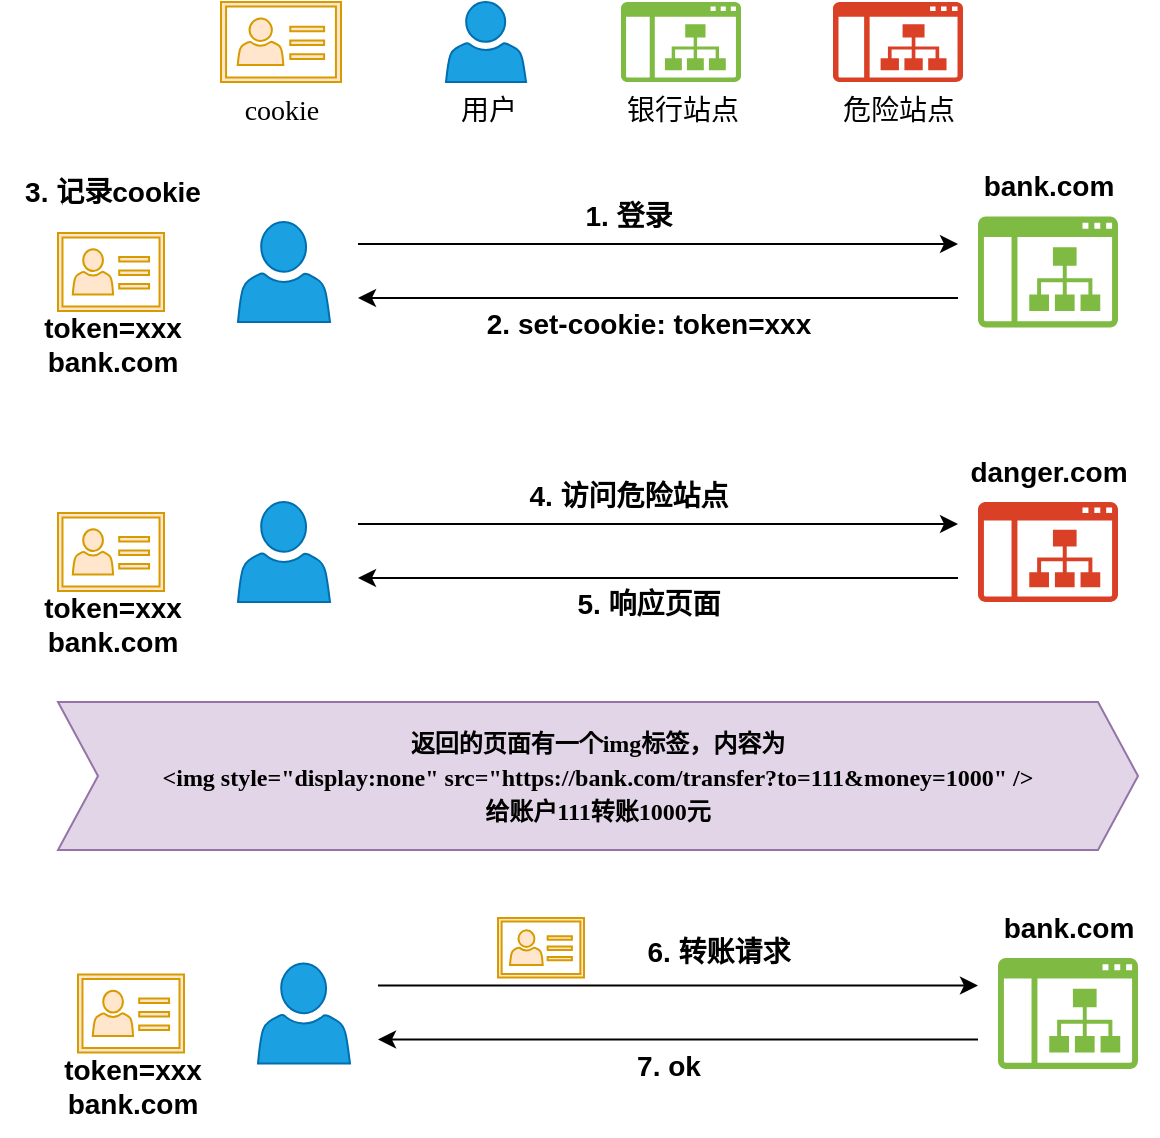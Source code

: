 <mxfile>
    <diagram id="8UWlY60u6DKYHVzvj4e5" name="第 1 页">
        <mxGraphModel dx="889" dy="596" grid="0" gridSize="10" guides="1" tooltips="1" connect="1" arrows="1" fold="1" page="0" pageScale="1" pageWidth="827" pageHeight="1169" math="0" shadow="0">
            <root>
                <mxCell id="0"/>
                <mxCell id="1" parent="0"/>
                <mxCell id="2" value="" style="sketch=0;pointerEvents=1;shadow=0;dashed=0;html=1;strokeColor=#d79b00;fillColor=#ffe6cc;labelPosition=center;verticalLabelPosition=bottom;verticalAlign=top;outlineConnect=0;align=center;shape=mxgraph.office.concepts.contacts;" vertex="1" parent="1">
                    <mxGeometry x="140" y="165.5" width="53" height="39" as="geometry"/>
                </mxCell>
                <mxCell id="8" value="" style="sketch=0;pointerEvents=1;shadow=0;dashed=0;html=1;strokeColor=#006EAF;labelPosition=center;verticalLabelPosition=bottom;verticalAlign=top;outlineConnect=0;align=center;shape=mxgraph.office.users.user;fillColor=#1ba1e2;fontColor=#ffffff;" vertex="1" parent="1">
                    <mxGeometry x="230" y="160" width="46" height="50" as="geometry"/>
                </mxCell>
                <mxCell id="10" value="" style="sketch=0;pointerEvents=1;shadow=0;dashed=0;html=1;strokeColor=none;labelPosition=center;verticalLabelPosition=bottom;verticalAlign=top;outlineConnect=0;align=center;shape=mxgraph.office.sites.subsite;fillColor=#DA4026;" vertex="1" parent="1">
                    <mxGeometry x="600" y="300" width="70" height="50" as="geometry"/>
                </mxCell>
                <mxCell id="12" value="" style="sketch=0;pointerEvents=1;shadow=0;dashed=0;html=1;strokeColor=none;labelPosition=center;verticalLabelPosition=bottom;verticalAlign=top;outlineConnect=0;align=center;shape=mxgraph.office.sites.subsite;fillColor=#7FBA42;" vertex="1" parent="1">
                    <mxGeometry x="600" y="157.25" width="70" height="55.5" as="geometry"/>
                </mxCell>
                <mxCell id="13" value="" style="endArrow=classic;html=1;" edge="1" parent="1">
                    <mxGeometry width="50" height="50" relative="1" as="geometry">
                        <mxPoint x="290" y="171" as="sourcePoint"/>
                        <mxPoint x="590" y="171" as="targetPoint"/>
                    </mxGeometry>
                </mxCell>
                <mxCell id="14" value="" style="endArrow=classic;html=1;" edge="1" parent="1">
                    <mxGeometry width="50" height="50" relative="1" as="geometry">
                        <mxPoint x="590" y="198" as="sourcePoint"/>
                        <mxPoint x="290" y="198" as="targetPoint"/>
                    </mxGeometry>
                </mxCell>
                <mxCell id="15" value="&lt;font style=&quot;font-size: 14px;&quot;&gt;&lt;b&gt;1. 登录&lt;/b&gt;&lt;/font&gt;" style="text;html=1;align=center;verticalAlign=middle;resizable=0;points=[];autosize=1;strokeColor=none;fillColor=none;" vertex="1" parent="1">
                    <mxGeometry x="390" y="141.5" width="70" height="30" as="geometry"/>
                </mxCell>
                <mxCell id="16" value="&lt;font style=&quot;font-size: 14px;&quot;&gt;&lt;b&gt;2. set-cookie: token=xxx&lt;/b&gt;&lt;/font&gt;" style="text;html=1;align=center;verticalAlign=middle;resizable=0;points=[];autosize=1;strokeColor=none;fillColor=none;" vertex="1" parent="1">
                    <mxGeometry x="340" y="196" width="190" height="30" as="geometry"/>
                </mxCell>
                <mxCell id="17" value="&lt;font style=&quot;font-size: 14px;&quot;&gt;&lt;b&gt;3. 记录cookie&lt;/b&gt;&lt;/font&gt;" style="text;html=1;align=center;verticalAlign=middle;resizable=0;points=[];autosize=1;strokeColor=none;fillColor=none;" vertex="1" parent="1">
                    <mxGeometry x="111.5" y="130" width="110" height="30" as="geometry"/>
                </mxCell>
                <mxCell id="19" value="&lt;font style=&quot;font-size: 14px;&quot;&gt;&lt;b&gt;token=xxx&lt;br&gt;bank.com&lt;br&gt;&lt;/b&gt;&lt;/font&gt;" style="text;html=1;align=center;verticalAlign=middle;resizable=0;points=[];autosize=1;strokeColor=none;fillColor=none;" vertex="1" parent="1">
                    <mxGeometry x="121.5" y="196" width="90" height="50" as="geometry"/>
                </mxCell>
                <mxCell id="28" value="" style="sketch=0;pointerEvents=1;shadow=0;dashed=0;html=1;strokeColor=#d79b00;fillColor=#ffe6cc;labelPosition=center;verticalLabelPosition=bottom;verticalAlign=top;outlineConnect=0;align=center;shape=mxgraph.office.concepts.contacts;" vertex="1" parent="1">
                    <mxGeometry x="140" y="305.5" width="53" height="39" as="geometry"/>
                </mxCell>
                <mxCell id="29" value="" style="sketch=0;pointerEvents=1;shadow=0;dashed=0;html=1;strokeColor=#006EAF;labelPosition=center;verticalLabelPosition=bottom;verticalAlign=top;outlineConnect=0;align=center;shape=mxgraph.office.users.user;fillColor=#1ba1e2;fontColor=#ffffff;" vertex="1" parent="1">
                    <mxGeometry x="230" y="300" width="46" height="50" as="geometry"/>
                </mxCell>
                <mxCell id="30" value="" style="endArrow=classic;html=1;" edge="1" parent="1">
                    <mxGeometry width="50" height="50" relative="1" as="geometry">
                        <mxPoint x="290" y="311" as="sourcePoint"/>
                        <mxPoint x="590" y="311" as="targetPoint"/>
                    </mxGeometry>
                </mxCell>
                <mxCell id="31" value="" style="endArrow=classic;html=1;" edge="1" parent="1">
                    <mxGeometry width="50" height="50" relative="1" as="geometry">
                        <mxPoint x="590" y="338" as="sourcePoint"/>
                        <mxPoint x="290" y="338" as="targetPoint"/>
                    </mxGeometry>
                </mxCell>
                <mxCell id="32" value="&lt;font style=&quot;font-size: 14px;&quot;&gt;&lt;b&gt;4. 访问危险站点&lt;/b&gt;&lt;/font&gt;" style="text;html=1;align=center;verticalAlign=middle;resizable=0;points=[];autosize=1;strokeColor=none;fillColor=none;" vertex="1" parent="1">
                    <mxGeometry x="365" y="281.5" width="120" height="30" as="geometry"/>
                </mxCell>
                <mxCell id="33" value="&lt;font style=&quot;font-size: 14px;&quot;&gt;&lt;b&gt;5. 响应页面&lt;/b&gt;&lt;/font&gt;" style="text;html=1;align=center;verticalAlign=middle;resizable=0;points=[];autosize=1;strokeColor=none;fillColor=none;" vertex="1" parent="1">
                    <mxGeometry x="385" y="336" width="100" height="30" as="geometry"/>
                </mxCell>
                <mxCell id="35" value="&lt;font style=&quot;font-size: 14px;&quot;&gt;&lt;b&gt;token=xxx&lt;br&gt;bank.com&lt;br&gt;&lt;/b&gt;&lt;/font&gt;" style="text;html=1;align=center;verticalAlign=middle;resizable=0;points=[];autosize=1;strokeColor=none;fillColor=none;" vertex="1" parent="1">
                    <mxGeometry x="121.5" y="336" width="90" height="50" as="geometry"/>
                </mxCell>
                <mxCell id="36" value="&lt;font style=&quot;font-size: 14px;&quot;&gt;&lt;b&gt;bank.com&lt;/b&gt;&lt;/font&gt;" style="text;html=1;align=center;verticalAlign=middle;resizable=0;points=[];autosize=1;strokeColor=none;fillColor=none;" vertex="1" parent="1">
                    <mxGeometry x="590" y="127.25" width="90" height="30" as="geometry"/>
                </mxCell>
                <mxCell id="37" value="&lt;font style=&quot;font-size: 14px;&quot;&gt;&lt;b&gt;danger.com&lt;/b&gt;&lt;/font&gt;" style="text;html=1;align=center;verticalAlign=middle;resizable=0;points=[];autosize=1;strokeColor=none;fillColor=none;" vertex="1" parent="1">
                    <mxGeometry x="585" y="270" width="100" height="30" as="geometry"/>
                </mxCell>
                <mxCell id="40" value="&lt;b style=&quot;font-size: 12px;&quot;&gt;&lt;font face=&quot;Comic Sans MS&quot;&gt;返回的页面有一个img标签，内容为&lt;br&gt;&amp;lt;img style=&quot;display:none&quot; src=&quot;https://bank.com/transfer?to=111&amp;amp;money=1000&quot; /&amp;gt;&lt;br&gt;给账户111转账1000元&lt;/font&gt;&lt;br&gt;&lt;/b&gt;" style="shape=step;perimeter=stepPerimeter;whiteSpace=wrap;html=1;fixedSize=1;fontSize=14;fillColor=#e1d5e7;strokeColor=#9673a6;" vertex="1" parent="1">
                    <mxGeometry x="140" y="400" width="540" height="74" as="geometry"/>
                </mxCell>
                <mxCell id="61" value="" style="sketch=0;pointerEvents=1;shadow=0;dashed=0;html=1;strokeColor=#d79b00;fillColor=#ffe6cc;labelPosition=center;verticalLabelPosition=bottom;verticalAlign=top;outlineConnect=0;align=center;shape=mxgraph.office.concepts.contacts;" vertex="1" parent="1">
                    <mxGeometry x="150" y="536.25" width="53" height="39" as="geometry"/>
                </mxCell>
                <mxCell id="62" value="" style="sketch=0;pointerEvents=1;shadow=0;dashed=0;html=1;strokeColor=#006EAF;labelPosition=center;verticalLabelPosition=bottom;verticalAlign=top;outlineConnect=0;align=center;shape=mxgraph.office.users.user;fillColor=#1ba1e2;fontColor=#ffffff;" vertex="1" parent="1">
                    <mxGeometry x="240" y="530.75" width="46" height="50" as="geometry"/>
                </mxCell>
                <mxCell id="63" value="" style="sketch=0;pointerEvents=1;shadow=0;dashed=0;html=1;strokeColor=none;labelPosition=center;verticalLabelPosition=bottom;verticalAlign=top;outlineConnect=0;align=center;shape=mxgraph.office.sites.subsite;fillColor=#7FBA42;" vertex="1" parent="1">
                    <mxGeometry x="610" y="528" width="70" height="55.5" as="geometry"/>
                </mxCell>
                <mxCell id="64" value="" style="endArrow=classic;html=1;" edge="1" parent="1">
                    <mxGeometry width="50" height="50" relative="1" as="geometry">
                        <mxPoint x="300" y="541.75" as="sourcePoint"/>
                        <mxPoint x="600" y="541.75" as="targetPoint"/>
                    </mxGeometry>
                </mxCell>
                <mxCell id="65" value="" style="endArrow=classic;html=1;" edge="1" parent="1">
                    <mxGeometry width="50" height="50" relative="1" as="geometry">
                        <mxPoint x="600" y="568.75" as="sourcePoint"/>
                        <mxPoint x="300" y="568.75" as="targetPoint"/>
                    </mxGeometry>
                </mxCell>
                <mxCell id="66" value="&lt;font style=&quot;font-size: 14px;&quot;&gt;&lt;b&gt;6. 转账请求&lt;/b&gt;&lt;/font&gt;" style="text;html=1;align=center;verticalAlign=middle;resizable=0;points=[];autosize=1;strokeColor=none;fillColor=none;" vertex="1" parent="1">
                    <mxGeometry x="420" y="510" width="100" height="30" as="geometry"/>
                </mxCell>
                <mxCell id="67" value="&lt;font style=&quot;font-size: 14px;&quot;&gt;&lt;b&gt;7. ok&lt;/b&gt;&lt;/font&gt;" style="text;html=1;align=center;verticalAlign=middle;resizable=0;points=[];autosize=1;strokeColor=none;fillColor=none;" vertex="1" parent="1">
                    <mxGeometry x="415" y="566.75" width="60" height="30" as="geometry"/>
                </mxCell>
                <mxCell id="69" value="&lt;font style=&quot;font-size: 14px;&quot;&gt;&lt;b&gt;token=xxx&lt;br&gt;bank.com&lt;br&gt;&lt;/b&gt;&lt;/font&gt;" style="text;html=1;align=center;verticalAlign=middle;resizable=0;points=[];autosize=1;strokeColor=none;fillColor=none;" vertex="1" parent="1">
                    <mxGeometry x="131.5" y="566.75" width="90" height="50" as="geometry"/>
                </mxCell>
                <mxCell id="70" value="&lt;font style=&quot;font-size: 14px;&quot;&gt;&lt;b&gt;bank.com&lt;/b&gt;&lt;/font&gt;" style="text;html=1;align=center;verticalAlign=middle;resizable=0;points=[];autosize=1;strokeColor=none;fillColor=none;" vertex="1" parent="1">
                    <mxGeometry x="600" y="498" width="90" height="30" as="geometry"/>
                </mxCell>
                <mxCell id="71" value="" style="sketch=0;pointerEvents=1;shadow=0;dashed=0;html=1;strokeColor=#d79b00;fillColor=#ffe6cc;labelPosition=center;verticalLabelPosition=bottom;verticalAlign=top;outlineConnect=0;align=center;shape=mxgraph.office.concepts.contacts;" vertex="1" parent="1">
                    <mxGeometry x="221.5" y="50" width="60" height="40" as="geometry"/>
                </mxCell>
                <mxCell id="73" value="cookie" style="text;html=1;strokeColor=none;fillColor=none;align=center;verticalAlign=middle;whiteSpace=wrap;rounded=0;fontFamily=Comic Sans MS;fontSize=14;fontColor=#000000;" vertex="1" parent="1">
                    <mxGeometry x="221.5" y="90" width="60" height="30" as="geometry"/>
                </mxCell>
                <mxCell id="74" value="" style="sketch=0;pointerEvents=1;shadow=0;dashed=0;html=1;strokeColor=#006EAF;labelPosition=center;verticalLabelPosition=bottom;verticalAlign=top;outlineConnect=0;align=center;shape=mxgraph.office.users.user;fillColor=#1ba1e2;fontColor=#ffffff;" vertex="1" parent="1">
                    <mxGeometry x="334" y="50" width="40" height="40" as="geometry"/>
                </mxCell>
                <mxCell id="75" value="用户" style="text;html=1;align=center;verticalAlign=middle;resizable=0;points=[];autosize=1;strokeColor=none;fillColor=none;fontSize=14;fontFamily=Comic Sans MS;fontColor=#000000;" vertex="1" parent="1">
                    <mxGeometry x="330" y="90" width="50" height="30" as="geometry"/>
                </mxCell>
                <mxCell id="76" value="" style="sketch=0;pointerEvents=1;shadow=0;dashed=0;html=1;strokeColor=none;labelPosition=center;verticalLabelPosition=bottom;verticalAlign=top;outlineConnect=0;align=center;shape=mxgraph.office.sites.subsite;fillColor=#7FBA42;" vertex="1" parent="1">
                    <mxGeometry x="421.5" y="50" width="60" height="40" as="geometry"/>
                </mxCell>
                <mxCell id="77" value="银行站点" style="text;html=1;align=center;verticalAlign=middle;resizable=0;points=[];autosize=1;strokeColor=none;fillColor=none;fontSize=14;fontFamily=Comic Sans MS;fontColor=#000000;" vertex="1" parent="1">
                    <mxGeometry x="411.5" y="90" width="80" height="30" as="geometry"/>
                </mxCell>
                <mxCell id="78" value="" style="sketch=0;pointerEvents=1;shadow=0;dashed=0;html=1;strokeColor=none;labelPosition=center;verticalLabelPosition=bottom;verticalAlign=top;outlineConnect=0;align=center;shape=mxgraph.office.sites.subsite;fillColor=#DA4026;" vertex="1" parent="1">
                    <mxGeometry x="527.5" y="50" width="65" height="40" as="geometry"/>
                </mxCell>
                <mxCell id="79" value="危险站点" style="text;html=1;align=center;verticalAlign=middle;resizable=0;points=[];autosize=1;strokeColor=none;fillColor=none;fontSize=14;fontFamily=Comic Sans MS;fontColor=#000000;" vertex="1" parent="1">
                    <mxGeometry x="520" y="90" width="80" height="30" as="geometry"/>
                </mxCell>
                <mxCell id="80" value="" style="sketch=0;pointerEvents=1;shadow=0;dashed=0;html=1;strokeColor=#d79b00;fillColor=#ffe6cc;labelPosition=center;verticalLabelPosition=bottom;verticalAlign=top;outlineConnect=0;align=center;shape=mxgraph.office.concepts.contacts;" vertex="1" parent="1">
                    <mxGeometry x="360" y="508" width="43" height="29.75" as="geometry"/>
                </mxCell>
            </root>
        </mxGraphModel>
    </diagram>
</mxfile>